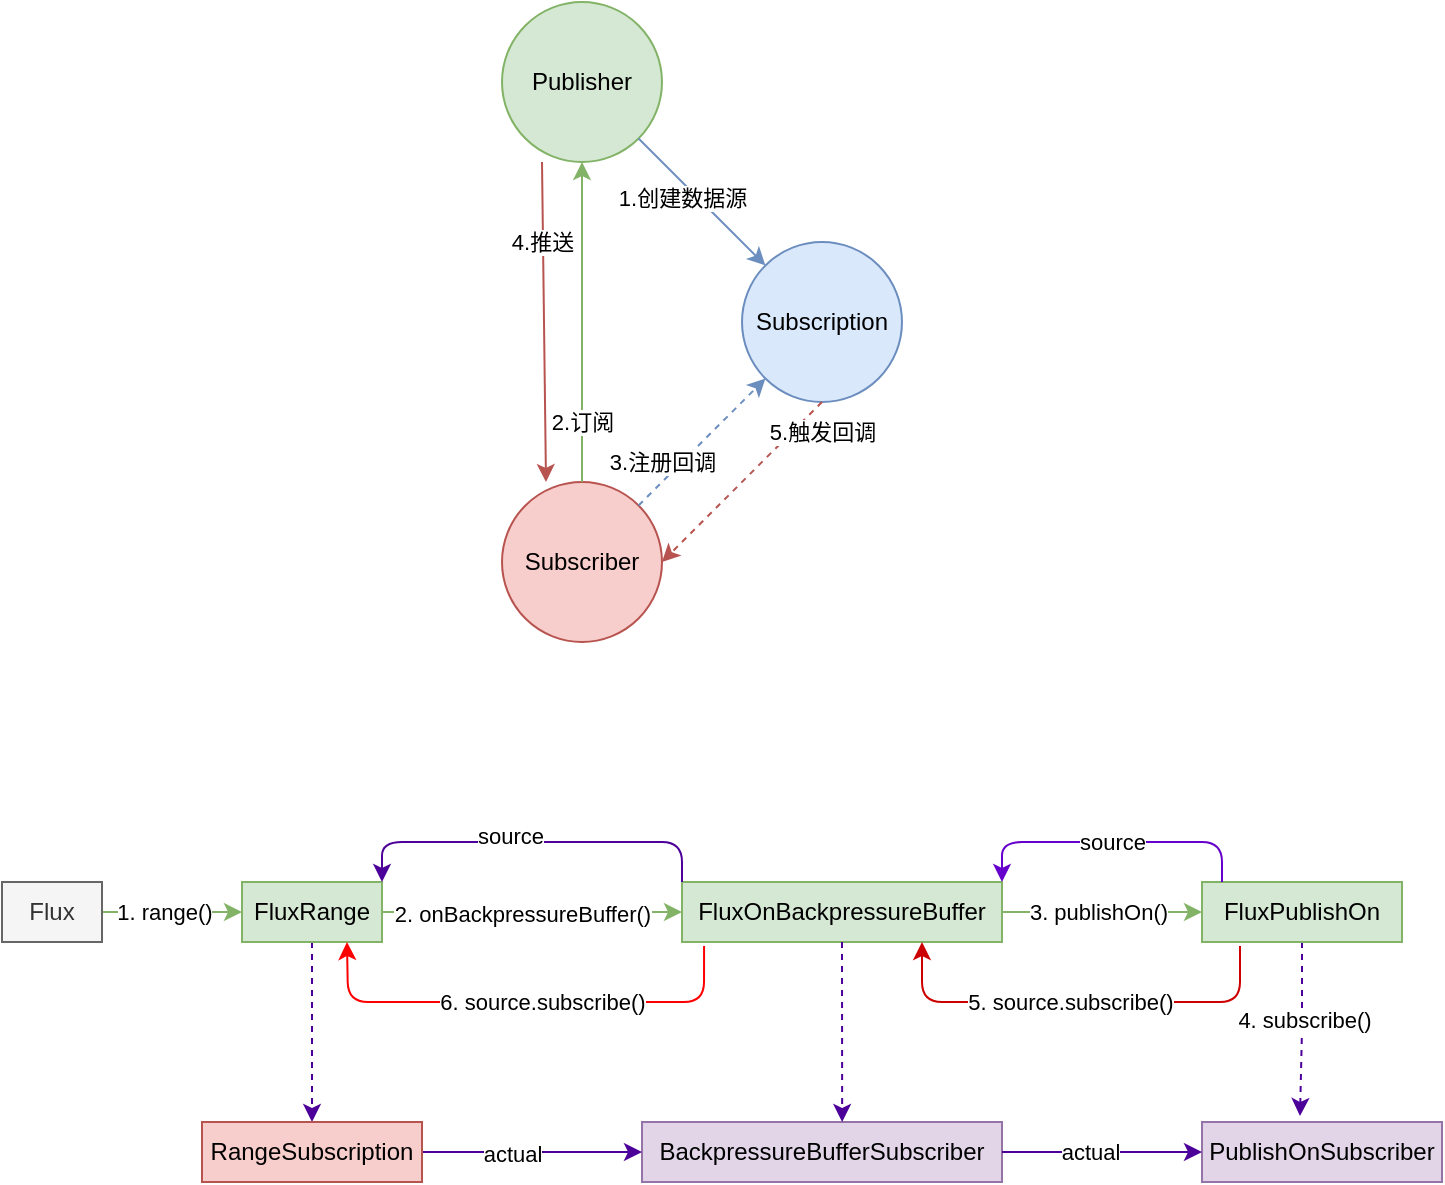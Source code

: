 <mxfile version="13.8.0" type="github">
  <diagram id="AVdkK1PLs9P7U54mo2xE" name="Page-1">
    <mxGraphModel dx="1426" dy="865" grid="1" gridSize="10" guides="1" tooltips="1" connect="1" arrows="1" fold="1" page="1" pageScale="1" pageWidth="827" pageHeight="1169" math="0" shadow="0">
      <root>
        <mxCell id="0" />
        <mxCell id="1" parent="0" />
        <mxCell id="495p1i4vmTbWJiw6u5Bj-1" value="Publisher" style="ellipse;whiteSpace=wrap;html=1;aspect=fixed;fillColor=#d5e8d4;strokeColor=#82b366;" parent="1" vertex="1">
          <mxGeometry x="280" y="200" width="80" height="80" as="geometry" />
        </mxCell>
        <mxCell id="AqtAtn6oy-ibJIyEWXRs-1" value="Subscriber" style="ellipse;whiteSpace=wrap;html=1;aspect=fixed;fillColor=#f8cecc;strokeColor=#b85450;" parent="1" vertex="1">
          <mxGeometry x="280" y="440" width="80" height="80" as="geometry" />
        </mxCell>
        <mxCell id="AqtAtn6oy-ibJIyEWXRs-2" value="Subscription" style="ellipse;whiteSpace=wrap;html=1;aspect=fixed;fillColor=#dae8fc;strokeColor=#6c8ebf;" parent="1" vertex="1">
          <mxGeometry x="400" y="320" width="80" height="80" as="geometry" />
        </mxCell>
        <mxCell id="AqtAtn6oy-ibJIyEWXRs-3" value="2.订阅" style="endArrow=classic;html=1;exitX=0.5;exitY=0;exitDx=0;exitDy=0;entryX=0.5;entryY=1;entryDx=0;entryDy=0;fillColor=#d5e8d4;strokeColor=#82b366;" parent="1" source="AqtAtn6oy-ibJIyEWXRs-1" target="495p1i4vmTbWJiw6u5Bj-1" edge="1">
          <mxGeometry x="-0.625" width="50" height="50" relative="1" as="geometry">
            <mxPoint x="600" y="470" as="sourcePoint" />
            <mxPoint x="240" y="400" as="targetPoint" />
            <mxPoint as="offset" />
          </mxGeometry>
        </mxCell>
        <mxCell id="AqtAtn6oy-ibJIyEWXRs-5" value="" style="endArrow=classic;html=1;exitX=1;exitY=1;exitDx=0;exitDy=0;entryX=0;entryY=0;entryDx=0;entryDy=0;fillColor=#dae8fc;strokeColor=#6c8ebf;" parent="1" source="495p1i4vmTbWJiw6u5Bj-1" target="AqtAtn6oy-ibJIyEWXRs-2" edge="1">
          <mxGeometry width="50" height="50" relative="1" as="geometry">
            <mxPoint x="600" y="470" as="sourcePoint" />
            <mxPoint x="450" y="280" as="targetPoint" />
          </mxGeometry>
        </mxCell>
        <mxCell id="AqtAtn6oy-ibJIyEWXRs-7" value="1.创建数据源" style="edgeLabel;html=1;align=center;verticalAlign=middle;resizable=0;points=[];" parent="AqtAtn6oy-ibJIyEWXRs-5" vertex="1" connectable="0">
          <mxGeometry x="-0.173" y="-4" relative="1" as="geometry">
            <mxPoint x="-2" as="offset" />
          </mxGeometry>
        </mxCell>
        <mxCell id="AqtAtn6oy-ibJIyEWXRs-6" value="" style="endArrow=classic;html=1;exitX=0.5;exitY=1;exitDx=0;exitDy=0;entryX=1;entryY=0.5;entryDx=0;entryDy=0;dashed=1;fillColor=#f8cecc;strokeColor=#b85450;" parent="1" source="AqtAtn6oy-ibJIyEWXRs-2" target="AqtAtn6oy-ibJIyEWXRs-1" edge="1">
          <mxGeometry width="50" height="50" relative="1" as="geometry">
            <mxPoint x="600" y="470" as="sourcePoint" />
            <mxPoint x="650" y="420" as="targetPoint" />
          </mxGeometry>
        </mxCell>
        <mxCell id="AqtAtn6oy-ibJIyEWXRs-11" value="5.触发回调" style="edgeLabel;html=1;align=center;verticalAlign=middle;resizable=0;points=[];" parent="AqtAtn6oy-ibJIyEWXRs-6" vertex="1" connectable="0">
          <mxGeometry x="-0.648" y="1" relative="1" as="geometry">
            <mxPoint x="13.44" as="offset" />
          </mxGeometry>
        </mxCell>
        <mxCell id="AqtAtn6oy-ibJIyEWXRs-8" value="" style="endArrow=classic;html=1;exitX=0.25;exitY=1;exitDx=0;exitDy=0;exitPerimeter=0;entryX=0.275;entryY=0;entryDx=0;entryDy=0;entryPerimeter=0;fillColor=#f8cecc;strokeColor=#b85450;" parent="1" source="495p1i4vmTbWJiw6u5Bj-1" target="AqtAtn6oy-ibJIyEWXRs-1" edge="1">
          <mxGeometry width="50" height="50" relative="1" as="geometry">
            <mxPoint x="600" y="470" as="sourcePoint" />
            <mxPoint x="650" y="420" as="targetPoint" />
          </mxGeometry>
        </mxCell>
        <mxCell id="AqtAtn6oy-ibJIyEWXRs-9" value="4.推送" style="edgeLabel;html=1;align=center;verticalAlign=middle;resizable=0;points=[];" parent="AqtAtn6oy-ibJIyEWXRs-8" vertex="1" connectable="0">
          <mxGeometry x="-0.387" y="2" relative="1" as="geometry">
            <mxPoint x="-2.61" y="-8.97" as="offset" />
          </mxGeometry>
        </mxCell>
        <mxCell id="AqtAtn6oy-ibJIyEWXRs-10" value="3.注册回调" style="endArrow=classic;html=1;exitX=1;exitY=0;exitDx=0;exitDy=0;entryX=0;entryY=1;entryDx=0;entryDy=0;dashed=1;fillColor=#dae8fc;strokeColor=#6c8ebf;" parent="1" source="AqtAtn6oy-ibJIyEWXRs-1" target="AqtAtn6oy-ibJIyEWXRs-2" edge="1">
          <mxGeometry x="-0.473" y="7" width="50" height="50" relative="1" as="geometry">
            <mxPoint x="600" y="470" as="sourcePoint" />
            <mxPoint x="650" y="420" as="targetPoint" />
            <mxPoint as="offset" />
          </mxGeometry>
        </mxCell>
        <mxCell id="75_QPUbmRJPJ3V-bNBPL-5" value="" style="edgeStyle=orthogonalEdgeStyle;rounded=0;orthogonalLoop=1;jettySize=auto;html=1;fillColor=#d5e8d4;strokeColor=#82b366;" edge="1" parent="1" source="75_QPUbmRJPJ3V-bNBPL-3" target="75_QPUbmRJPJ3V-bNBPL-4">
          <mxGeometry relative="1" as="geometry" />
        </mxCell>
        <mxCell id="75_QPUbmRJPJ3V-bNBPL-6" value="1. range()" style="edgeLabel;html=1;align=center;verticalAlign=middle;resizable=0;points=[];" vertex="1" connectable="0" parent="75_QPUbmRJPJ3V-bNBPL-5">
          <mxGeometry x="-0.275" y="2" relative="1" as="geometry">
            <mxPoint x="5" y="2" as="offset" />
          </mxGeometry>
        </mxCell>
        <mxCell id="75_QPUbmRJPJ3V-bNBPL-3" value="Flux" style="rounded=0;whiteSpace=wrap;html=1;fillColor=#f5f5f5;strokeColor=#666666;fontColor=#333333;" vertex="1" parent="1">
          <mxGeometry x="30" y="640" width="50" height="30" as="geometry" />
        </mxCell>
        <mxCell id="75_QPUbmRJPJ3V-bNBPL-8" value="" style="edgeStyle=orthogonalEdgeStyle;rounded=0;orthogonalLoop=1;jettySize=auto;html=1;fillColor=#d5e8d4;strokeColor=#82b366;" edge="1" parent="1" source="75_QPUbmRJPJ3V-bNBPL-4" target="75_QPUbmRJPJ3V-bNBPL-7">
          <mxGeometry relative="1" as="geometry" />
        </mxCell>
        <mxCell id="75_QPUbmRJPJ3V-bNBPL-9" value="2. onBackpressureBuffer()" style="edgeLabel;html=1;align=center;verticalAlign=middle;resizable=0;points=[];" vertex="1" connectable="0" parent="75_QPUbmRJPJ3V-bNBPL-8">
          <mxGeometry x="-0.075" y="-1" relative="1" as="geometry">
            <mxPoint as="offset" />
          </mxGeometry>
        </mxCell>
        <mxCell id="75_QPUbmRJPJ3V-bNBPL-34" value="" style="edgeStyle=orthogonalEdgeStyle;rounded=0;orthogonalLoop=1;jettySize=auto;html=1;strokeColor=#4C0099;dashed=1;" edge="1" parent="1" source="75_QPUbmRJPJ3V-bNBPL-4" target="75_QPUbmRJPJ3V-bNBPL-22">
          <mxGeometry relative="1" as="geometry" />
        </mxCell>
        <mxCell id="75_QPUbmRJPJ3V-bNBPL-4" value="FluxRange" style="rounded=0;whiteSpace=wrap;html=1;fillColor=#d5e8d4;strokeColor=#82b366;" vertex="1" parent="1">
          <mxGeometry x="150" y="640" width="70" height="30" as="geometry" />
        </mxCell>
        <mxCell id="75_QPUbmRJPJ3V-bNBPL-13" value="" style="edgeStyle=orthogonalEdgeStyle;rounded=0;orthogonalLoop=1;jettySize=auto;html=1;fillColor=#d5e8d4;strokeColor=#82b366;" edge="1" parent="1" source="75_QPUbmRJPJ3V-bNBPL-7" target="75_QPUbmRJPJ3V-bNBPL-12">
          <mxGeometry relative="1" as="geometry" />
        </mxCell>
        <mxCell id="75_QPUbmRJPJ3V-bNBPL-14" value="3. publishOn()" style="edgeLabel;html=1;align=center;verticalAlign=middle;resizable=0;points=[];" vertex="1" connectable="0" parent="75_QPUbmRJPJ3V-bNBPL-13">
          <mxGeometry x="-0.275" y="-1" relative="1" as="geometry">
            <mxPoint x="11" y="-1" as="offset" />
          </mxGeometry>
        </mxCell>
        <mxCell id="75_QPUbmRJPJ3V-bNBPL-7" value="FluxOnBackpressureBuffer" style="rounded=0;whiteSpace=wrap;html=1;fillColor=#d5e8d4;strokeColor=#82b366;" vertex="1" parent="1">
          <mxGeometry x="370" y="640" width="160" height="30" as="geometry" />
        </mxCell>
        <mxCell id="75_QPUbmRJPJ3V-bNBPL-10" value="" style="endArrow=classic;html=1;exitX=0;exitY=0;exitDx=0;exitDy=0;entryX=1;entryY=0;entryDx=0;entryDy=0;fillColor=#e1d5e7;strokeColor=#4C0099;" edge="1" parent="1" source="75_QPUbmRJPJ3V-bNBPL-7" target="75_QPUbmRJPJ3V-bNBPL-4">
          <mxGeometry width="50" height="50" relative="1" as="geometry">
            <mxPoint x="420" y="670" as="sourcePoint" />
            <mxPoint x="470" y="620" as="targetPoint" />
            <Array as="points">
              <mxPoint x="370" y="620" />
              <mxPoint x="220" y="620" />
            </Array>
          </mxGeometry>
        </mxCell>
        <mxCell id="75_QPUbmRJPJ3V-bNBPL-11" value="source" style="edgeLabel;html=1;align=center;verticalAlign=middle;resizable=0;points=[];" vertex="1" connectable="0" parent="75_QPUbmRJPJ3V-bNBPL-10">
          <mxGeometry x="0.122" y="-3" relative="1" as="geometry">
            <mxPoint as="offset" />
          </mxGeometry>
        </mxCell>
        <mxCell id="75_QPUbmRJPJ3V-bNBPL-17" value="" style="edgeStyle=orthogonalEdgeStyle;rounded=0;orthogonalLoop=1;jettySize=auto;html=1;fillColor=#e1d5e7;exitX=0.5;exitY=1;exitDx=0;exitDy=0;dashed=1;strokeColor=#4C0099;" edge="1" parent="1" source="75_QPUbmRJPJ3V-bNBPL-12">
          <mxGeometry relative="1" as="geometry">
            <mxPoint x="679" y="757" as="targetPoint" />
          </mxGeometry>
        </mxCell>
        <mxCell id="75_QPUbmRJPJ3V-bNBPL-18" value="4. subscribe()" style="edgeLabel;html=1;align=center;verticalAlign=middle;resizable=0;points=[];" vertex="1" connectable="0" parent="75_QPUbmRJPJ3V-bNBPL-17">
          <mxGeometry y="1" relative="1" as="geometry">
            <mxPoint x="0.5" y="-4.5" as="offset" />
          </mxGeometry>
        </mxCell>
        <mxCell id="75_QPUbmRJPJ3V-bNBPL-12" value="FluxPublishOn" style="rounded=0;whiteSpace=wrap;html=1;fillColor=#d5e8d4;strokeColor=#82b366;" vertex="1" parent="1">
          <mxGeometry x="630" y="640" width="100" height="30" as="geometry" />
        </mxCell>
        <mxCell id="75_QPUbmRJPJ3V-bNBPL-15" value="source" style="endArrow=classic;html=1;entryX=1;entryY=0;entryDx=0;entryDy=0;strokeColor=#6600CC;" edge="1" parent="1" target="75_QPUbmRJPJ3V-bNBPL-7">
          <mxGeometry width="50" height="50" relative="1" as="geometry">
            <mxPoint x="640" y="640" as="sourcePoint" />
            <mxPoint x="420" y="620" as="targetPoint" />
            <Array as="points">
              <mxPoint x="640" y="620" />
              <mxPoint x="530" y="620" />
            </Array>
          </mxGeometry>
        </mxCell>
        <mxCell id="75_QPUbmRJPJ3V-bNBPL-16" value="PublishOnSubscriber" style="rounded=0;whiteSpace=wrap;html=1;fillColor=#e1d5e7;strokeColor=#9673a6;" vertex="1" parent="1">
          <mxGeometry x="630" y="760" width="120" height="30" as="geometry" />
        </mxCell>
        <mxCell id="75_QPUbmRJPJ3V-bNBPL-19" value="BackpressureBufferSubscriber" style="rounded=0;whiteSpace=wrap;html=1;fillColor=#e1d5e7;strokeColor=#9673a6;" vertex="1" parent="1">
          <mxGeometry x="350" y="760" width="180" height="30" as="geometry" />
        </mxCell>
        <mxCell id="75_QPUbmRJPJ3V-bNBPL-35" value="" style="edgeStyle=orthogonalEdgeStyle;rounded=0;orthogonalLoop=1;jettySize=auto;html=1;strokeColor=#4C0099;" edge="1" parent="1" source="75_QPUbmRJPJ3V-bNBPL-22" target="75_QPUbmRJPJ3V-bNBPL-19">
          <mxGeometry relative="1" as="geometry" />
        </mxCell>
        <mxCell id="75_QPUbmRJPJ3V-bNBPL-36" value="actual" style="edgeLabel;html=1;align=center;verticalAlign=middle;resizable=0;points=[];" vertex="1" connectable="0" parent="75_QPUbmRJPJ3V-bNBPL-35">
          <mxGeometry x="-0.182" y="-1" relative="1" as="geometry">
            <mxPoint as="offset" />
          </mxGeometry>
        </mxCell>
        <mxCell id="75_QPUbmRJPJ3V-bNBPL-22" value="RangeSubscription" style="rounded=0;whiteSpace=wrap;html=1;fillColor=#f8cecc;strokeColor=#b85450;" vertex="1" parent="1">
          <mxGeometry x="130" y="760" width="110" height="30" as="geometry" />
        </mxCell>
        <mxCell id="75_QPUbmRJPJ3V-bNBPL-25" value="" style="endArrow=classic;html=1;strokeColor=#4C0099;exitX=0.5;exitY=1;exitDx=0;exitDy=0;entryX=0.556;entryY=0;entryDx=0;entryDy=0;entryPerimeter=0;dashed=1;" edge="1" parent="1" source="75_QPUbmRJPJ3V-bNBPL-7" target="75_QPUbmRJPJ3V-bNBPL-19">
          <mxGeometry width="50" height="50" relative="1" as="geometry">
            <mxPoint x="350" y="770" as="sourcePoint" />
            <mxPoint x="400" y="720" as="targetPoint" />
          </mxGeometry>
        </mxCell>
        <mxCell id="75_QPUbmRJPJ3V-bNBPL-26" value="" style="endArrow=classic;html=1;exitX=0.19;exitY=1.067;exitDx=0;exitDy=0;exitPerimeter=0;entryX=0.75;entryY=1;entryDx=0;entryDy=0;fillColor=#f8cecc;strokeColor=#CC0000;" edge="1" parent="1" source="75_QPUbmRJPJ3V-bNBPL-12" target="75_QPUbmRJPJ3V-bNBPL-7">
          <mxGeometry width="50" height="50" relative="1" as="geometry">
            <mxPoint x="350" y="770" as="sourcePoint" />
            <mxPoint x="400" y="720" as="targetPoint" />
            <Array as="points">
              <mxPoint x="649" y="700" />
              <mxPoint x="490" y="700" />
            </Array>
          </mxGeometry>
        </mxCell>
        <mxCell id="75_QPUbmRJPJ3V-bNBPL-27" value="5. source.subscribe()" style="edgeLabel;html=1;align=center;verticalAlign=middle;resizable=0;points=[];" vertex="1" connectable="0" parent="75_QPUbmRJPJ3V-bNBPL-26">
          <mxGeometry x="0.217" y="3" relative="1" as="geometry">
            <mxPoint x="19.01" y="-3" as="offset" />
          </mxGeometry>
        </mxCell>
        <mxCell id="75_QPUbmRJPJ3V-bNBPL-28" value="" style="endArrow=classic;html=1;strokeColor=#4C0099;exitX=1;exitY=0.5;exitDx=0;exitDy=0;entryX=0;entryY=0.5;entryDx=0;entryDy=0;" edge="1" parent="1" source="75_QPUbmRJPJ3V-bNBPL-19" target="75_QPUbmRJPJ3V-bNBPL-16">
          <mxGeometry width="50" height="50" relative="1" as="geometry">
            <mxPoint x="350" y="770" as="sourcePoint" />
            <mxPoint x="400" y="720" as="targetPoint" />
          </mxGeometry>
        </mxCell>
        <mxCell id="75_QPUbmRJPJ3V-bNBPL-29" value="actual" style="edgeLabel;html=1;align=center;verticalAlign=middle;resizable=0;points=[];" vertex="1" connectable="0" parent="75_QPUbmRJPJ3V-bNBPL-28">
          <mxGeometry x="-0.2" y="2" relative="1" as="geometry">
            <mxPoint x="4" y="2" as="offset" />
          </mxGeometry>
        </mxCell>
        <mxCell id="75_QPUbmRJPJ3V-bNBPL-31" value="" style="endArrow=classic;html=1;exitX=0.069;exitY=1.067;exitDx=0;exitDy=0;entryX=0.75;entryY=1;entryDx=0;entryDy=0;exitPerimeter=0;fillColor=#f8cecc;strokeColor=#FF0000;" edge="1" parent="1" source="75_QPUbmRJPJ3V-bNBPL-7" target="75_QPUbmRJPJ3V-bNBPL-4">
          <mxGeometry width="50" height="50" relative="1" as="geometry">
            <mxPoint x="240" y="770" as="sourcePoint" />
            <mxPoint x="290" y="720" as="targetPoint" />
            <Array as="points">
              <mxPoint x="381" y="700" />
              <mxPoint x="203" y="700" />
            </Array>
          </mxGeometry>
        </mxCell>
        <mxCell id="75_QPUbmRJPJ3V-bNBPL-32" value="&lt;span style=&quot;color: rgba(0 , 0 , 0 , 0) ; font-family: monospace ; font-size: 0px ; background-color: rgb(248 , 249 , 250)&quot;&gt;%3CmxGraphModel%3E%3Croot%3E%3CmxCell%20id%3D%220%22%2F%3E%3CmxCell%20id%3D%221%22%20parent%3D%220%22%2F%3E%3CmxCell%20id%3D%222%22%20value%3D%225.%20source.subscribe()%22%20style%3D%22edgeLabel%3Bhtml%3D1%3Balign%3Dcenter%3BverticalAlign%3Dmiddle%3Bresizable%3D0%3Bpoints%3D%5B%5D%3B%22%20vertex%3D%221%22%20connectable%3D%220%22%20parent%3D%221%22%3E%3CmxGeometry%20x%3D%22560%22%20y%3D%22700%22%20as%3D%22geometry%22%2F%3E%3C%2FmxCell%3E%3C%2Froot%3E%3C%2FmxGraphModel%3E&lt;/span&gt;" style="edgeLabel;html=1;align=center;verticalAlign=middle;resizable=0;points=[];" vertex="1" connectable="0" parent="75_QPUbmRJPJ3V-bNBPL-31">
          <mxGeometry x="0.219" y="-1" relative="1" as="geometry">
            <mxPoint as="offset" />
          </mxGeometry>
        </mxCell>
        <mxCell id="75_QPUbmRJPJ3V-bNBPL-33" value="6. source.subscribe()" style="edgeLabel;html=1;align=center;verticalAlign=middle;resizable=0;points=[];" vertex="1" connectable="0" parent="1">
          <mxGeometry x="300" y="700" as="geometry" />
        </mxCell>
      </root>
    </mxGraphModel>
  </diagram>
</mxfile>
